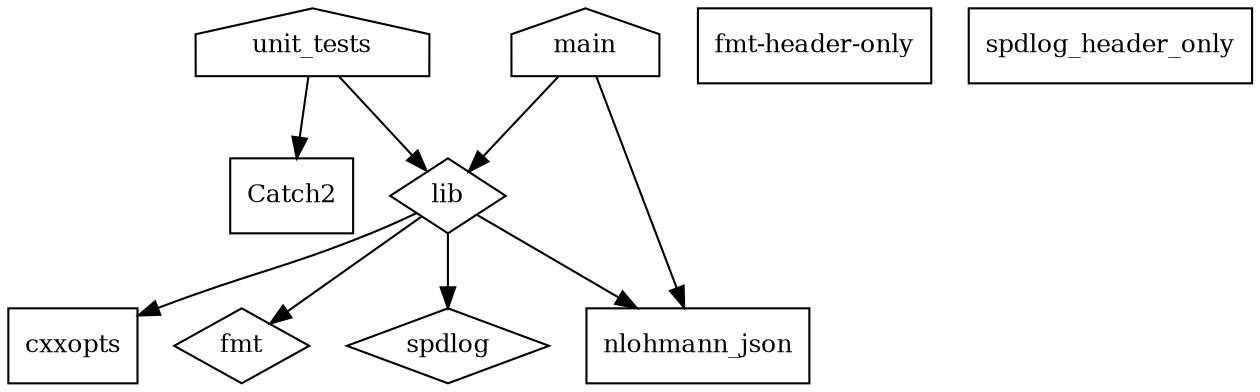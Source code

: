 digraph "GG" {
node [
  fontsize = "12"
];
    "node21" [ label="Catch2" shape="box"];
    "node16" [ label="cxxopts" shape="box"];
    "node9" [ label="fmt" shape="diamond"];
    "node8" [ label="fmt-header-only" shape="box"];
    "node30" [ label="lib" shape="diamond"];
    "node30" -> "node16" // lib -> cxxopts
    "node30" -> "node9" // lib -> fmt
    "node5" [ label="nlohmann_json" shape="box"];
    "node30" -> "node5" // lib -> nlohmann_json
    "node13" [ label="spdlog" shape="diamond"];
    "node30" -> "node13" // lib -> spdlog
    "node33" [ label="main" shape="house"];
    "node33" -> "node30" // main -> lib
    "node33" -> "node5" // main -> nlohmann_json
    "node11" [ label="spdlog_header_only" shape="box"];
    "node36" [ label="unit_tests" shape="house"];
    "node36" -> "node21" // unit_tests -> Catch2
    "node36" -> "node30" // unit_tests -> lib
}
